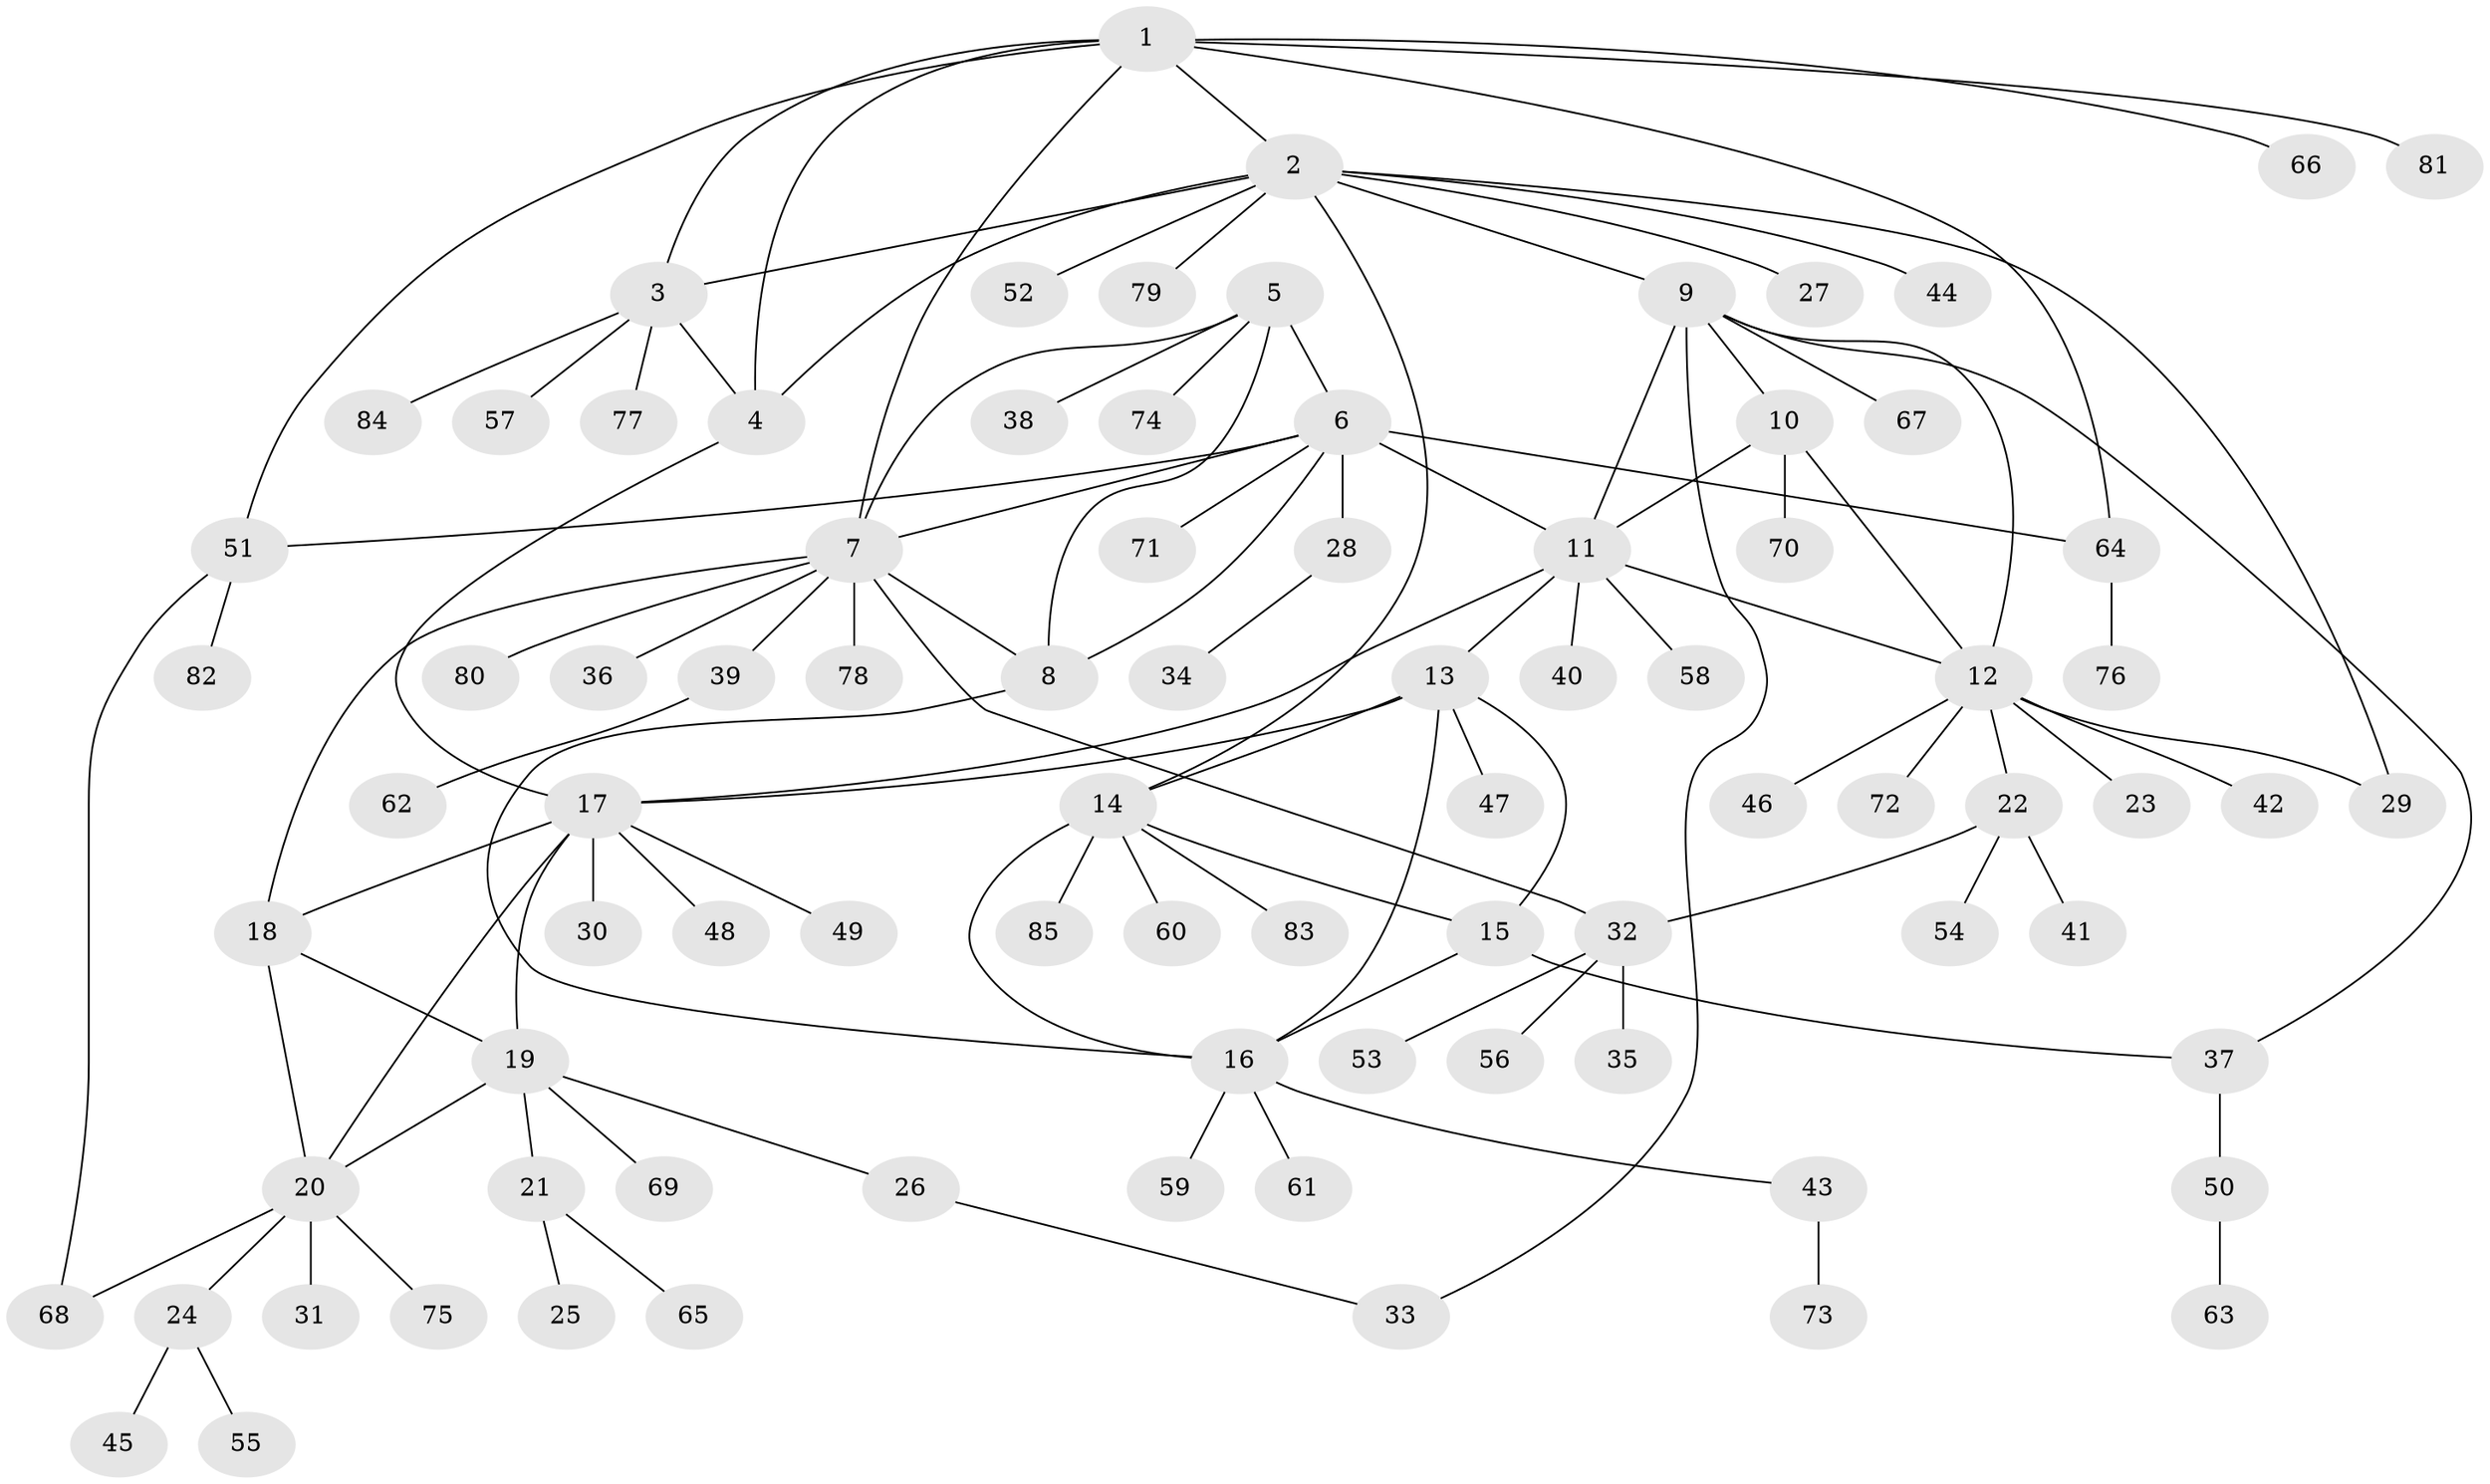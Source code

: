 // coarse degree distribution, {6: 0.06349206349206349, 8: 0.07936507936507936, 4: 0.047619047619047616, 7: 0.031746031746031744, 12: 0.015873015873015872, 3: 0.06349206349206349, 9: 0.015873015873015872, 2: 0.06349206349206349, 1: 0.6190476190476191}
// Generated by graph-tools (version 1.1) at 2025/24/03/03/25 07:24:11]
// undirected, 85 vertices, 112 edges
graph export_dot {
graph [start="1"]
  node [color=gray90,style=filled];
  1;
  2;
  3;
  4;
  5;
  6;
  7;
  8;
  9;
  10;
  11;
  12;
  13;
  14;
  15;
  16;
  17;
  18;
  19;
  20;
  21;
  22;
  23;
  24;
  25;
  26;
  27;
  28;
  29;
  30;
  31;
  32;
  33;
  34;
  35;
  36;
  37;
  38;
  39;
  40;
  41;
  42;
  43;
  44;
  45;
  46;
  47;
  48;
  49;
  50;
  51;
  52;
  53;
  54;
  55;
  56;
  57;
  58;
  59;
  60;
  61;
  62;
  63;
  64;
  65;
  66;
  67;
  68;
  69;
  70;
  71;
  72;
  73;
  74;
  75;
  76;
  77;
  78;
  79;
  80;
  81;
  82;
  83;
  84;
  85;
  1 -- 2;
  1 -- 3;
  1 -- 4;
  1 -- 7;
  1 -- 51;
  1 -- 64;
  1 -- 66;
  1 -- 81;
  2 -- 3;
  2 -- 4;
  2 -- 9;
  2 -- 14;
  2 -- 27;
  2 -- 29;
  2 -- 44;
  2 -- 52;
  2 -- 79;
  3 -- 4;
  3 -- 57;
  3 -- 77;
  3 -- 84;
  4 -- 17;
  5 -- 6;
  5 -- 7;
  5 -- 8;
  5 -- 38;
  5 -- 74;
  6 -- 7;
  6 -- 8;
  6 -- 11;
  6 -- 28;
  6 -- 51;
  6 -- 64;
  6 -- 71;
  7 -- 8;
  7 -- 18;
  7 -- 32;
  7 -- 36;
  7 -- 39;
  7 -- 78;
  7 -- 80;
  8 -- 16;
  9 -- 10;
  9 -- 11;
  9 -- 12;
  9 -- 33;
  9 -- 37;
  9 -- 67;
  10 -- 11;
  10 -- 12;
  10 -- 70;
  11 -- 12;
  11 -- 13;
  11 -- 17;
  11 -- 40;
  11 -- 58;
  12 -- 22;
  12 -- 23;
  12 -- 29;
  12 -- 42;
  12 -- 46;
  12 -- 72;
  13 -- 14;
  13 -- 15;
  13 -- 16;
  13 -- 17;
  13 -- 47;
  14 -- 15;
  14 -- 16;
  14 -- 60;
  14 -- 83;
  14 -- 85;
  15 -- 16;
  15 -- 37;
  16 -- 43;
  16 -- 59;
  16 -- 61;
  17 -- 18;
  17 -- 19;
  17 -- 20;
  17 -- 30;
  17 -- 48;
  17 -- 49;
  18 -- 19;
  18 -- 20;
  19 -- 20;
  19 -- 21;
  19 -- 26;
  19 -- 69;
  20 -- 24;
  20 -- 31;
  20 -- 68;
  20 -- 75;
  21 -- 25;
  21 -- 65;
  22 -- 32;
  22 -- 41;
  22 -- 54;
  24 -- 45;
  24 -- 55;
  26 -- 33;
  28 -- 34;
  32 -- 35;
  32 -- 53;
  32 -- 56;
  37 -- 50;
  39 -- 62;
  43 -- 73;
  50 -- 63;
  51 -- 68;
  51 -- 82;
  64 -- 76;
}
